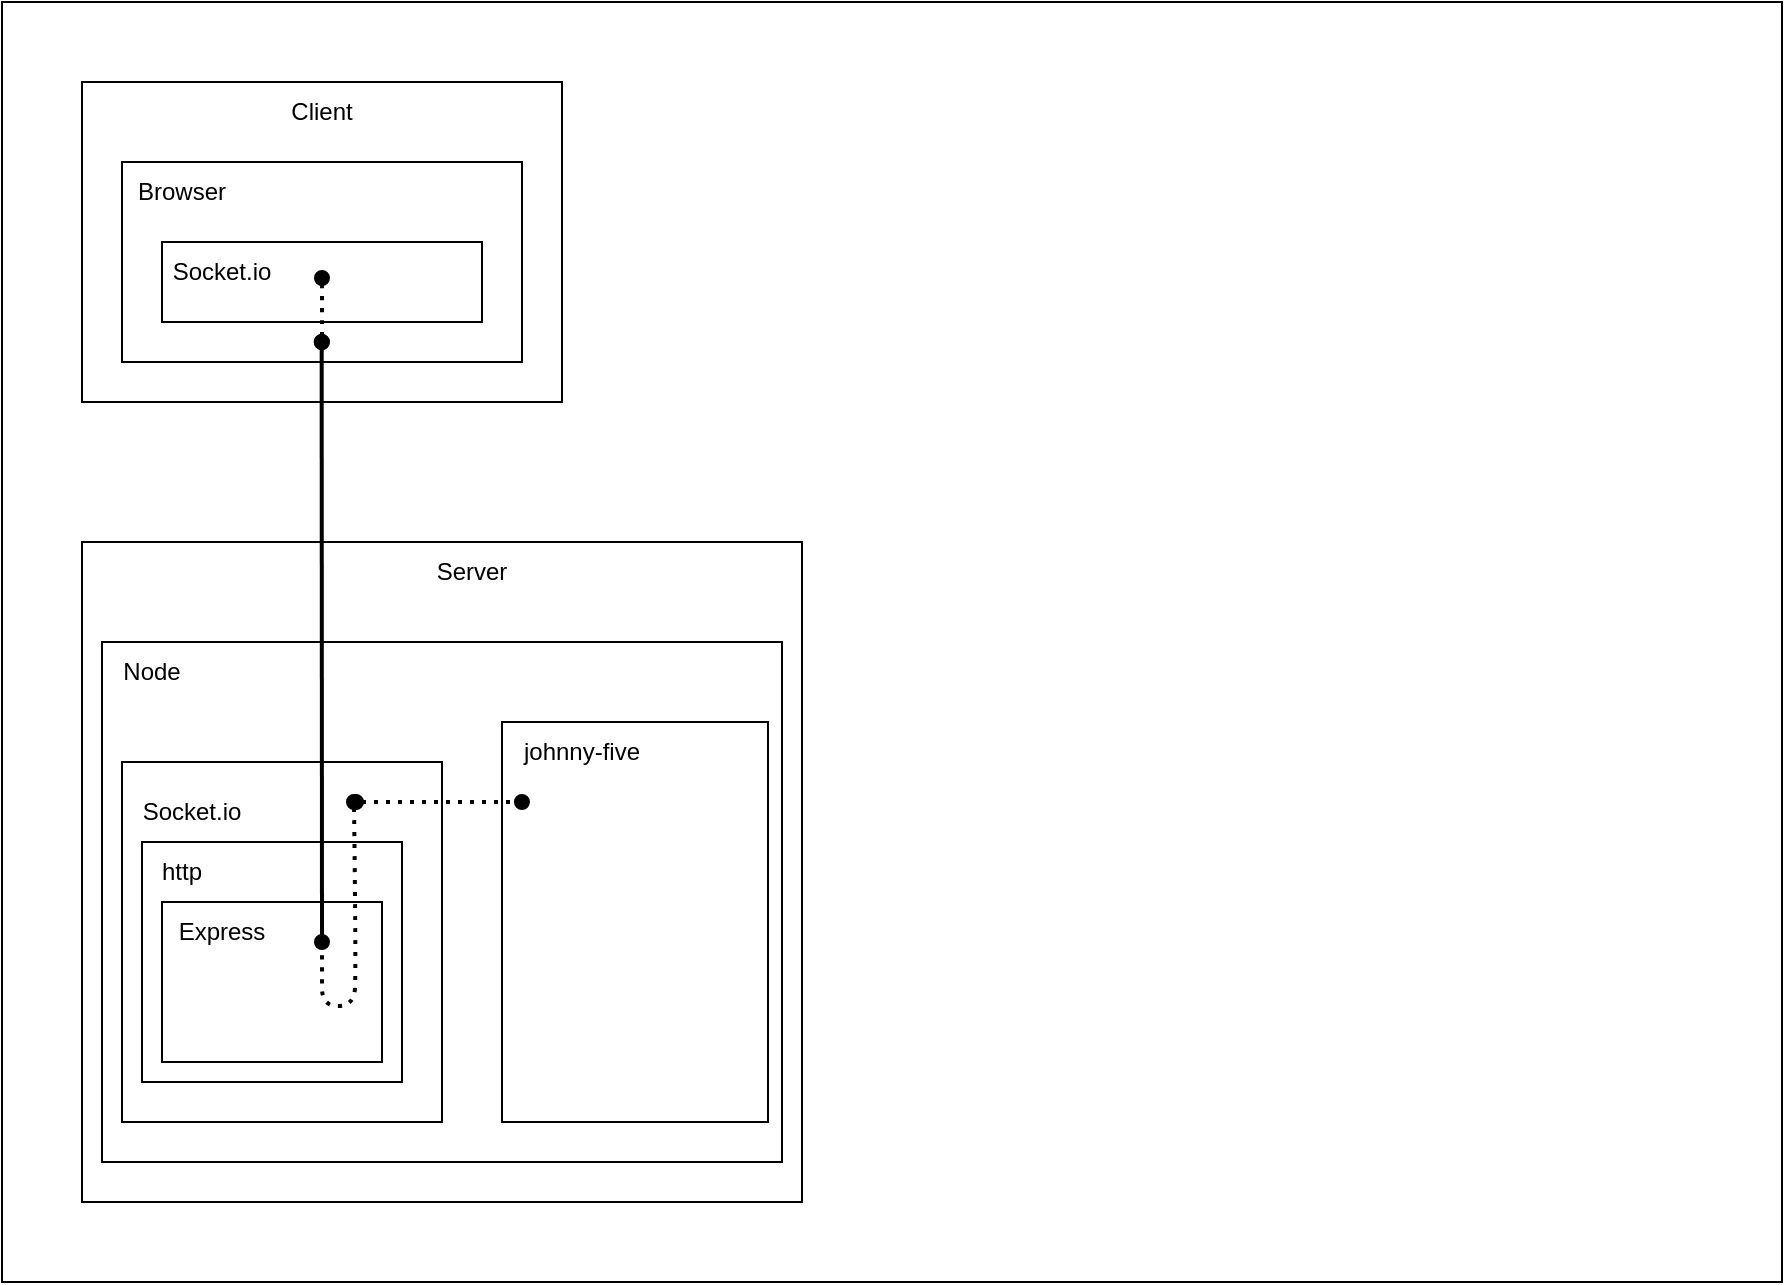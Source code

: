 <mxfile version="20.2.8" type="github">
  <diagram name="Page-1" id="5f0bae14-7c28-e335-631c-24af17079c00">
    <mxGraphModel dx="1422" dy="800" grid="1" gridSize="10" guides="1" tooltips="1" connect="1" arrows="1" fold="1" page="1" pageScale="1" pageWidth="1654" pageHeight="2336" background="none" math="0" shadow="0">
      <root>
        <mxCell id="0" />
        <mxCell id="1" parent="0" />
        <mxCell id="DSCg3pvIwE-KSSSxKjmU-51" value="" style="rounded=0;whiteSpace=wrap;html=1;" parent="1" vertex="1">
          <mxGeometry x="400" y="40" width="890" height="640" as="geometry" />
        </mxCell>
        <mxCell id="DSCg3pvIwE-KSSSxKjmU-3" value="" style="rounded=1;whiteSpace=wrap;html=1;arcSize=0;" parent="1" vertex="1">
          <mxGeometry x="440" y="80" width="240" height="160" as="geometry" />
        </mxCell>
        <mxCell id="DSCg3pvIwE-KSSSxKjmU-4" value="" style="rounded=1;whiteSpace=wrap;html=1;arcSize=0;" parent="1" vertex="1">
          <mxGeometry x="460" y="120" width="200" height="100" as="geometry" />
        </mxCell>
        <mxCell id="DSCg3pvIwE-KSSSxKjmU-6" style="edgeStyle=orthogonalEdgeStyle;rounded=0;orthogonalLoop=1;jettySize=auto;html=1;exitX=0.5;exitY=1;exitDx=0;exitDy=0;arcSize=5;" parent="1" source="DSCg3pvIwE-KSSSxKjmU-3" target="DSCg3pvIwE-KSSSxKjmU-3" edge="1">
          <mxGeometry relative="1" as="geometry" />
        </mxCell>
        <mxCell id="DSCg3pvIwE-KSSSxKjmU-7" value="Client" style="text;html=1;strokeColor=none;fillColor=none;align=center;verticalAlign=middle;whiteSpace=wrap;rounded=0;" parent="1" vertex="1">
          <mxGeometry x="530" y="80" width="60" height="30" as="geometry" />
        </mxCell>
        <mxCell id="DSCg3pvIwE-KSSSxKjmU-8" value="Browser" style="text;html=1;strokeColor=none;fillColor=none;align=center;verticalAlign=middle;whiteSpace=wrap;rounded=0;" parent="1" vertex="1">
          <mxGeometry x="460" y="120" width="60" height="30" as="geometry" />
        </mxCell>
        <mxCell id="DSCg3pvIwE-KSSSxKjmU-11" value="" style="rounded=1;whiteSpace=wrap;html=1;arcSize=0;" parent="1" vertex="1">
          <mxGeometry x="440" y="310" width="360" height="330" as="geometry" />
        </mxCell>
        <mxCell id="DSCg3pvIwE-KSSSxKjmU-12" value="" style="rounded=1;whiteSpace=wrap;html=1;arcSize=0;" parent="1" vertex="1">
          <mxGeometry x="450" y="360" width="340" height="260" as="geometry" />
        </mxCell>
        <mxCell id="DSCg3pvIwE-KSSSxKjmU-13" style="edgeStyle=orthogonalEdgeStyle;rounded=0;orthogonalLoop=1;jettySize=auto;html=1;exitX=0.5;exitY=1;exitDx=0;exitDy=0;arcSize=5;" parent="1" source="DSCg3pvIwE-KSSSxKjmU-11" target="DSCg3pvIwE-KSSSxKjmU-11" edge="1">
          <mxGeometry relative="1" as="geometry" />
        </mxCell>
        <mxCell id="DSCg3pvIwE-KSSSxKjmU-14" value="Server" style="text;html=1;strokeColor=none;fillColor=none;align=center;verticalAlign=middle;whiteSpace=wrap;rounded=0;" parent="1" vertex="1">
          <mxGeometry x="610" y="310" width="50" height="30" as="geometry" />
        </mxCell>
        <mxCell id="DSCg3pvIwE-KSSSxKjmU-15" value="Node" style="text;html=1;strokeColor=none;fillColor=none;align=center;verticalAlign=middle;whiteSpace=wrap;rounded=0;" parent="1" vertex="1">
          <mxGeometry x="450" y="360" width="50" height="30" as="geometry" />
        </mxCell>
        <mxCell id="DSCg3pvIwE-KSSSxKjmU-23" value="" style="group" parent="1" vertex="1" connectable="0">
          <mxGeometry x="480" y="160" width="160" height="40" as="geometry" />
        </mxCell>
        <mxCell id="DSCg3pvIwE-KSSSxKjmU-21" value="" style="rounded=1;whiteSpace=wrap;html=1;arcSize=0;" parent="DSCg3pvIwE-KSSSxKjmU-23" vertex="1">
          <mxGeometry width="160" height="40" as="geometry" />
        </mxCell>
        <mxCell id="DSCg3pvIwE-KSSSxKjmU-22" value="Socket.io" style="text;html=1;strokeColor=none;fillColor=none;align=center;verticalAlign=middle;whiteSpace=wrap;rounded=0;" parent="DSCg3pvIwE-KSSSxKjmU-23" vertex="1">
          <mxGeometry width="60" height="30" as="geometry" />
        </mxCell>
        <mxCell id="DSCg3pvIwE-KSSSxKjmU-25" value="" style="rounded=1;whiteSpace=wrap;html=1;arcSize=0;" parent="1" vertex="1">
          <mxGeometry x="460" y="420" width="160" height="180" as="geometry" />
        </mxCell>
        <mxCell id="DSCg3pvIwE-KSSSxKjmU-26" value="Socket.io" style="text;html=1;strokeColor=none;fillColor=none;align=center;verticalAlign=middle;whiteSpace=wrap;rounded=0;" parent="1" vertex="1">
          <mxGeometry x="460" y="430" width="70" height="30" as="geometry" />
        </mxCell>
        <mxCell id="DSCg3pvIwE-KSSSxKjmU-32" value="" style="rounded=0;whiteSpace=wrap;html=1;" parent="1" vertex="1">
          <mxGeometry x="470" y="460" width="130" height="120" as="geometry" />
        </mxCell>
        <mxCell id="DSCg3pvIwE-KSSSxKjmU-35" value="" style="rounded=0;whiteSpace=wrap;html=1;" parent="1" vertex="1">
          <mxGeometry x="480" y="490" width="110" height="80" as="geometry" />
        </mxCell>
        <mxCell id="DSCg3pvIwE-KSSSxKjmU-33" value="Express" style="text;html=1;strokeColor=none;fillColor=none;align=center;verticalAlign=middle;whiteSpace=wrap;rounded=0;" parent="1" vertex="1">
          <mxGeometry x="480" y="490" width="60" height="30" as="geometry" />
        </mxCell>
        <mxCell id="DSCg3pvIwE-KSSSxKjmU-39" value="http" style="text;html=1;strokeColor=none;fillColor=none;align=center;verticalAlign=middle;whiteSpace=wrap;rounded=0;" parent="1" vertex="1">
          <mxGeometry x="470" y="460" width="40" height="30" as="geometry" />
        </mxCell>
        <mxCell id="DSCg3pvIwE-KSSSxKjmU-40" value="" style="endArrow=none;dashed=1;html=1;dashPattern=1 2;strokeWidth=2;curved=1;startArrow=oval;startFill=1;" parent="1" edge="1">
          <mxGeometry width="50" height="50" relative="1" as="geometry">
            <mxPoint x="576" y="440" as="sourcePoint" />
            <mxPoint x="560" y="510" as="targetPoint" />
            <Array as="points">
              <mxPoint x="577" y="524" />
              <mxPoint x="576" y="542" />
              <mxPoint x="560" y="542" />
              <mxPoint x="560" y="524" />
            </Array>
          </mxGeometry>
        </mxCell>
        <mxCell id="DSCg3pvIwE-KSSSxKjmU-30" value="" style="endArrow=oval;startArrow=oval;html=1;rounded=0;startFill=1;endFill=1;strokeWidth=2;" parent="1" edge="1">
          <mxGeometry width="50" height="50" relative="1" as="geometry">
            <mxPoint x="560" y="510" as="sourcePoint" />
            <mxPoint x="559.83" y="210" as="targetPoint" />
            <Array as="points">
              <mxPoint x="559.83" y="210" />
            </Array>
          </mxGeometry>
        </mxCell>
        <mxCell id="DSCg3pvIwE-KSSSxKjmU-44" value="" style="endArrow=oval;dashed=1;html=1;dashPattern=1 2;strokeWidth=2;curved=1;startArrow=oval;startFill=1;endFill=1;" parent="1" edge="1">
          <mxGeometry width="50" height="50" relative="1" as="geometry">
            <mxPoint x="560" y="210" as="sourcePoint" />
            <mxPoint x="560" y="178" as="targetPoint" />
          </mxGeometry>
        </mxCell>
        <mxCell id="DSCg3pvIwE-KSSSxKjmU-47" style="edgeStyle=none;orthogonalLoop=1;jettySize=auto;html=1;exitX=0;exitY=0.5;exitDx=0;exitDy=0;dashed=1;dashPattern=1 2;startArrow=oval;startFill=1;endArrow=oval;endFill=1;" parent="1" source="DSCg3pvIwE-KSSSxKjmU-35" target="DSCg3pvIwE-KSSSxKjmU-35" edge="1">
          <mxGeometry relative="1" as="geometry" />
        </mxCell>
        <mxCell id="DSCg3pvIwE-KSSSxKjmU-48" value="" style="rounded=1;whiteSpace=wrap;html=1;arcSize=0;" parent="1" vertex="1">
          <mxGeometry x="650" y="400" width="133" height="200" as="geometry" />
        </mxCell>
        <mxCell id="DSCg3pvIwE-KSSSxKjmU-49" value="" style="endArrow=oval;startArrow=oval;html=1;dashed=1;dashPattern=1 2;startFill=1;endFill=1;strokeWidth=2;entryX=0.075;entryY=0.2;entryDx=0;entryDy=0;entryPerimeter=0;" parent="1" target="DSCg3pvIwE-KSSSxKjmU-48" edge="1">
          <mxGeometry width="50" height="50" relative="1" as="geometry">
            <mxPoint x="577" y="440" as="sourcePoint" />
            <mxPoint x="657" y="420" as="targetPoint" />
          </mxGeometry>
        </mxCell>
        <mxCell id="DSCg3pvIwE-KSSSxKjmU-50" value="johnny-five" style="text;html=1;strokeColor=none;fillColor=none;align=center;verticalAlign=middle;whiteSpace=wrap;rounded=0;" parent="1" vertex="1">
          <mxGeometry x="650" y="400" width="80" height="30" as="geometry" />
        </mxCell>
      </root>
    </mxGraphModel>
  </diagram>
</mxfile>

